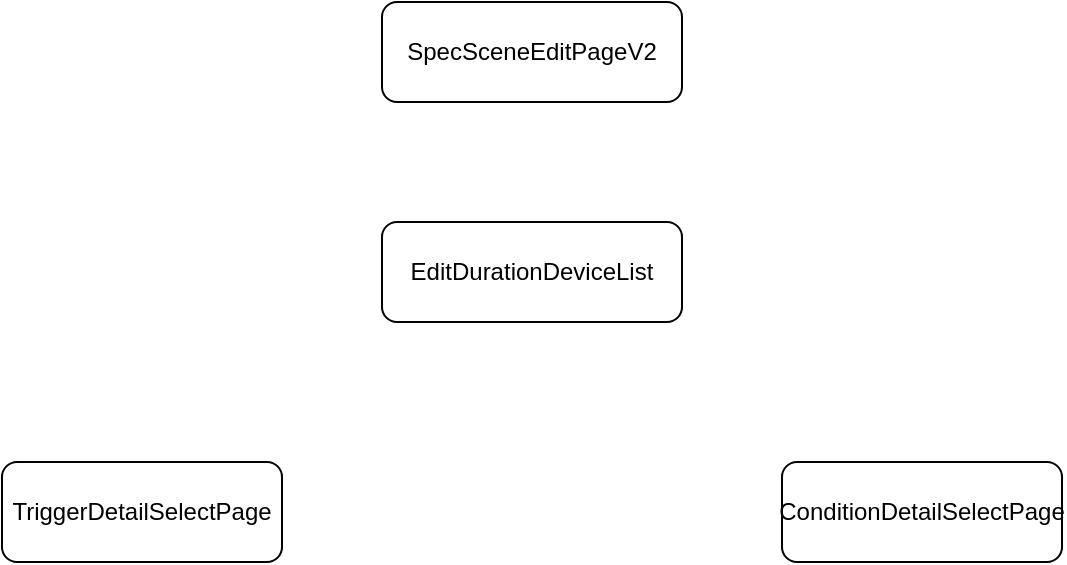 <mxfile version="28.0.9">
  <diagram name="第 1 页" id="XXLFnL1ZtlMYqw0p0I9N">
    <mxGraphModel dx="1426" dy="761" grid="1" gridSize="10" guides="1" tooltips="1" connect="1" arrows="1" fold="1" page="1" pageScale="1" pageWidth="827" pageHeight="1169" math="0" shadow="0">
      <root>
        <mxCell id="0" />
        <mxCell id="1" parent="0" />
        <mxCell id="48h-sI23R1V_ZkSE89mK-1" value="SpecSceneEditPageV2" style="rounded=1;whiteSpace=wrap;html=1;" parent="1" vertex="1">
          <mxGeometry x="280" y="100" width="150" height="50" as="geometry" />
        </mxCell>
        <mxCell id="bBRKi4XoIYZRVLOm80eH-1" value="EditDurationDeviceList" style="rounded=1;whiteSpace=wrap;html=1;" vertex="1" parent="1">
          <mxGeometry x="280" y="210" width="150" height="50" as="geometry" />
        </mxCell>
        <mxCell id="bBRKi4XoIYZRVLOm80eH-2" value="TriggerDetailSelectPage" style="rounded=1;whiteSpace=wrap;html=1;" vertex="1" parent="1">
          <mxGeometry x="90" y="330" width="140" height="50" as="geometry" />
        </mxCell>
        <mxCell id="bBRKi4XoIYZRVLOm80eH-3" value="ConditionDetailSelectPage" style="rounded=1;whiteSpace=wrap;html=1;" vertex="1" parent="1">
          <mxGeometry x="480" y="330" width="140" height="50" as="geometry" />
        </mxCell>
      </root>
    </mxGraphModel>
  </diagram>
</mxfile>
